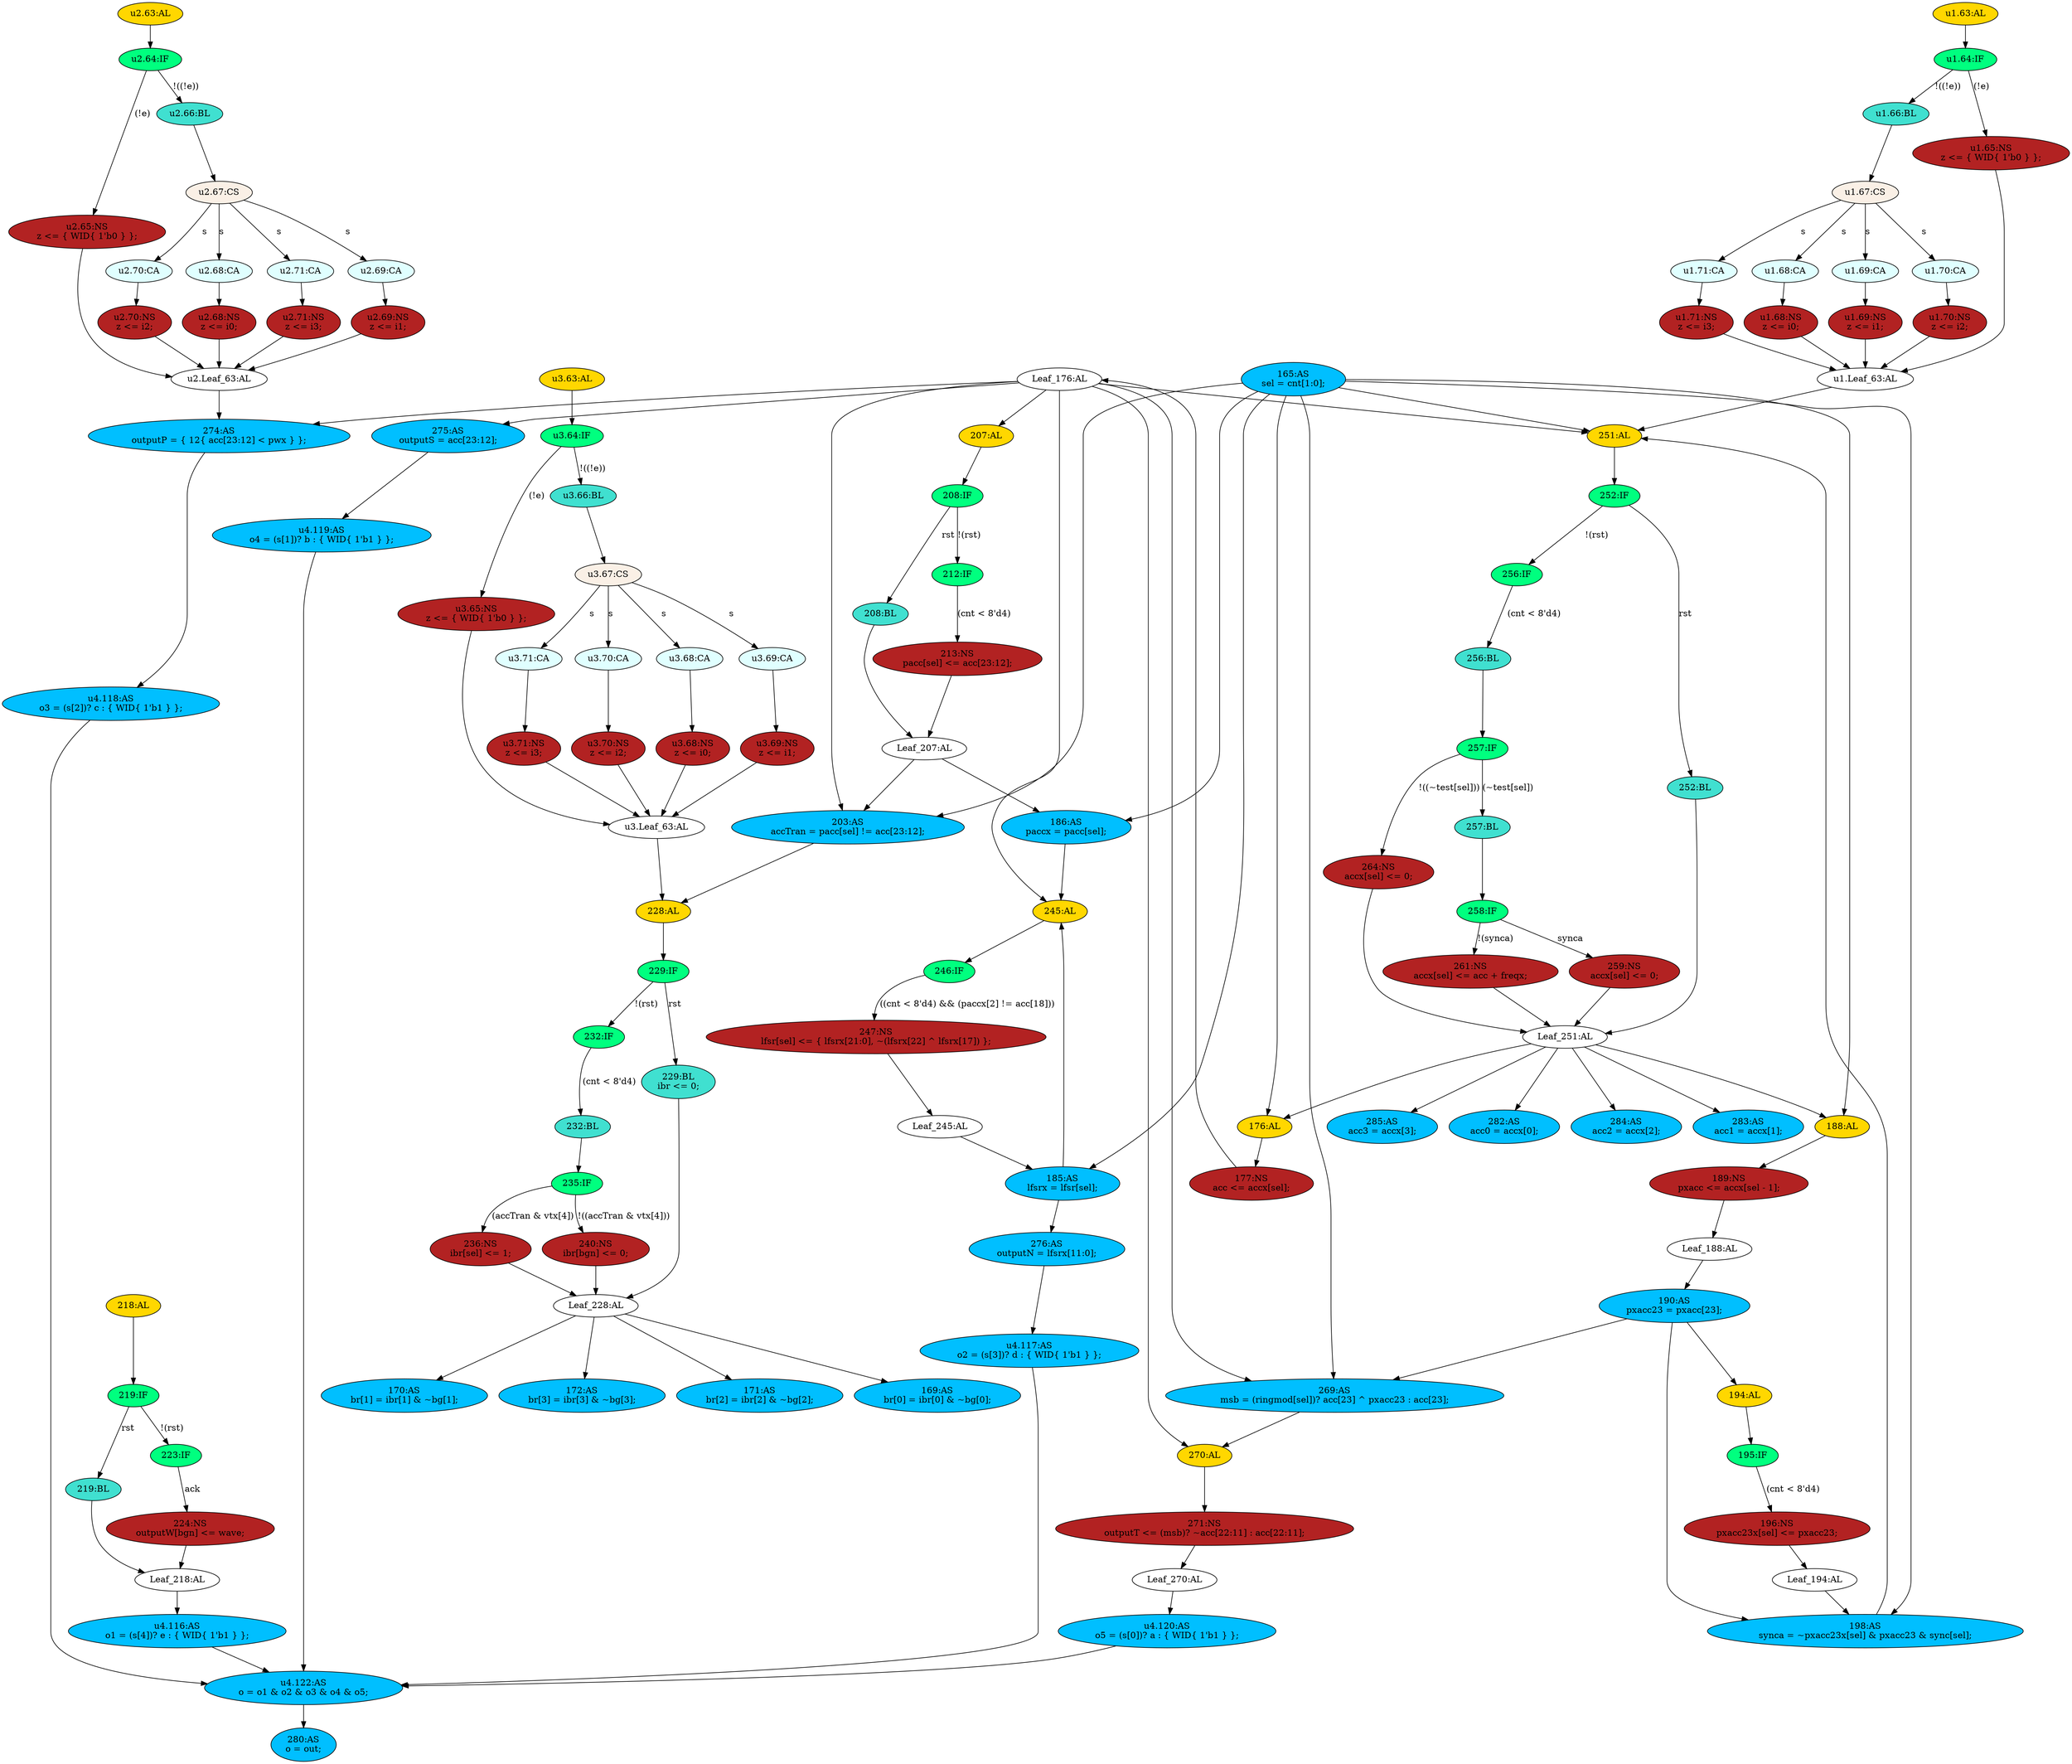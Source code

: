 strict digraph "compose( ,  )" {
	node [label="\N"];
	"208:BL"	 [ast="<pyverilog.vparser.ast.Block object at 0x7f5d273edc10>",
		fillcolor=turquoise,
		label="208:BL",
		statements="[]",
		style=filled,
		typ=Block];
	"Leaf_207:AL"	 [def_var="['pacc']",
		label="Leaf_207:AL"];
	"208:BL" -> "Leaf_207:AL"	 [cond="[]",
		lineno=None];
	"169:AS"	 [ast="<pyverilog.vparser.ast.Assign object at 0x7f5d273c4550>",
		def_var="['br']",
		fillcolor=deepskyblue,
		label="169:AS
br[0] = ibr[0] & ~bg[0];",
		statements="[]",
		style=filled,
		typ=Assign,
		use_var="['ibr', 'bg']"];
	"284:AS"	 [ast="<pyverilog.vparser.ast.Assign object at 0x7f5d276e0990>",
		def_var="['acc2']",
		fillcolor=deepskyblue,
		label="284:AS
acc2 = accx[2];",
		statements="[]",
		style=filled,
		typ=Assign,
		use_var="['accx']"];
	"186:AS"	 [ast="<pyverilog.vparser.ast.Assign object at 0x7f5d273e9910>",
		def_var="['paccx']",
		fillcolor=deepskyblue,
		label="186:AS
paccx = pacc[sel];",
		statements="[]",
		style=filled,
		typ=Assign,
		use_var="['pacc', 'sel']"];
	"Leaf_207:AL" -> "186:AS";
	"203:AS"	 [ast="<pyverilog.vparser.ast.Assign object at 0x7f5d273eda90>",
		def_var="['accTran']",
		fillcolor=deepskyblue,
		label="203:AS
accTran = pacc[sel] != acc[23:12];",
		statements="[]",
		style=filled,
		typ=Assign,
		use_var="['pacc', 'sel', 'acc']"];
	"Leaf_207:AL" -> "203:AS";
	"212:IF"	 [ast="<pyverilog.vparser.ast.IfStatement object at 0x7f5d273eb590>",
		fillcolor=springgreen,
		label="212:IF",
		statements="[]",
		style=filled,
		typ=IfStatement];
	"213:NS"	 [ast="<pyverilog.vparser.ast.NonblockingSubstitution object at 0x7f5d273eb750>",
		fillcolor=firebrick,
		label="213:NS
pacc[sel] <= acc[23:12];",
		statements="[<pyverilog.vparser.ast.NonblockingSubstitution object at 0x7f5d273eb750>]",
		style=filled,
		typ=NonblockingSubstitution];
	"212:IF" -> "213:NS"	 [cond="['cnt']",
		label="(cnt < 8'd4)",
		lineno=212];
	"u2.64:IF"	 [ast="<pyverilog.vparser.ast.IfStatement object at 0x7f5d27af6e10>",
		fillcolor=springgreen,
		label="u2.64:IF",
		statements="[]",
		style=filled,
		typ=IfStatement];
	"u2.66:BL"	 [ast="<pyverilog.vparser.ast.Block object at 0x7f5d27af6d90>",
		fillcolor=turquoise,
		label="u2.66:BL",
		statements="[]",
		style=filled,
		typ=Block];
	"u2.64:IF" -> "u2.66:BL"	 [cond="['e']",
		label="!((!e))",
		lineno=64];
	"u2.65:NS"	 [ast="<pyverilog.vparser.ast.NonblockingSubstitution object at 0x7f5d27af6dd0>",
		fillcolor=firebrick,
		label="u2.65:NS
z <= { WID{ 1'b0 } };",
		statements="[<pyverilog.vparser.ast.NonblockingSubstitution object at 0x7f5d27af6dd0>]",
		style=filled,
		typ=NonblockingSubstitution];
	"u2.64:IF" -> "u2.65:NS"	 [cond="['e']",
		label="(!e)",
		lineno=64];
	"Leaf_188:AL"	 [def_var="['pxacc']",
		label="Leaf_188:AL"];
	"190:AS"	 [ast="<pyverilog.vparser.ast.Assign object at 0x7f5d273e9ed0>",
		def_var="['pxacc23']",
		fillcolor=deepskyblue,
		label="190:AS
pxacc23 = pxacc[23];",
		statements="[]",
		style=filled,
		typ=Assign,
		use_var="['pxacc']"];
	"Leaf_188:AL" -> "190:AS";
	"u3.64:IF"	 [ast="<pyverilog.vparser.ast.IfStatement object at 0x7f5d27af6e10>",
		fillcolor=springgreen,
		label="u3.64:IF",
		statements="[]",
		style=filled,
		typ=IfStatement];
	"u3.65:NS"	 [ast="<pyverilog.vparser.ast.NonblockingSubstitution object at 0x7f5d27af6dd0>",
		fillcolor=firebrick,
		label="u3.65:NS
z <= { WID{ 1'b0 } };",
		statements="[<pyverilog.vparser.ast.NonblockingSubstitution object at 0x7f5d27af6dd0>]",
		style=filled,
		typ=NonblockingSubstitution];
	"u3.64:IF" -> "u3.65:NS"	 [cond="['e']",
		label="(!e)",
		lineno=64];
	"u3.66:BL"	 [ast="<pyverilog.vparser.ast.Block object at 0x7f5d27af6d90>",
		fillcolor=turquoise,
		label="u3.66:BL",
		statements="[]",
		style=filled,
		typ=Block];
	"u3.64:IF" -> "u3.66:BL"	 [cond="['e']",
		label="!((!e))",
		lineno=64];
	"u2.71:NS"	 [ast="<pyverilog.vparser.ast.NonblockingSubstitution object at 0x7f5d2742e6d0>",
		fillcolor=firebrick,
		label="u2.71:NS
z <= i3;",
		statements="[<pyverilog.vparser.ast.NonblockingSubstitution object at 0x7f5d2742e6d0>]",
		style=filled,
		typ=NonblockingSubstitution];
	"u2.Leaf_63:AL"	 [def_var="['z']",
		label="u2.Leaf_63:AL"];
	"u2.71:NS" -> "u2.Leaf_63:AL"	 [cond="[]",
		lineno=None];
	"188:AL"	 [ast="<pyverilog.vparser.ast.Always object at 0x7f5d273e9990>",
		clk_sens=False,
		fillcolor=gold,
		label="188:AL",
		sens="['sel']",
		statements="[]",
		style=filled,
		typ=Always,
		use_var="['sel', 'accx']"];
	"189:NS"	 [ast="<pyverilog.vparser.ast.NonblockingSubstitution object at 0x7f5d273e9c50>",
		fillcolor=firebrick,
		label="189:NS
pxacc <= accx[sel - 1];",
		statements="[<pyverilog.vparser.ast.NonblockingSubstitution object at 0x7f5d273e9c50>]",
		style=filled,
		typ=NonblockingSubstitution];
	"188:AL" -> "189:NS"	 [cond="[]",
		lineno=None];
	"u3.67:CS"	 [ast="<pyverilog.vparser.ast.CaseStatement object at 0x7f5d2742e490>",
		fillcolor=linen,
		label="u3.67:CS",
		statements="[]",
		style=filled,
		typ=CaseStatement];
	"u3.68:CA"	 [ast="<pyverilog.vparser.ast.Case object at 0x7f5d276c3fd0>",
		fillcolor=lightcyan,
		label="u3.68:CA",
		statements="[]",
		style=filled,
		typ=Case];
	"u3.67:CS" -> "u3.68:CA"	 [cond="['s']",
		label=s,
		lineno=67];
	"u3.70:CA"	 [ast="<pyverilog.vparser.ast.Case object at 0x7f5d2742e3d0>",
		fillcolor=lightcyan,
		label="u3.70:CA",
		statements="[]",
		style=filled,
		typ=Case];
	"u3.67:CS" -> "u3.70:CA"	 [cond="['s']",
		label=s,
		lineno=67];
	"u3.71:CA"	 [ast="<pyverilog.vparser.ast.Case object at 0x7f5d2742e5d0>",
		fillcolor=lightcyan,
		label="u3.71:CA",
		statements="[]",
		style=filled,
		typ=Case];
	"u3.67:CS" -> "u3.71:CA"	 [cond="['s']",
		label=s,
		lineno=67];
	"u3.69:CA"	 [ast="<pyverilog.vparser.ast.Case object at 0x7f5d2742e210>",
		fillcolor=lightcyan,
		label="u3.69:CA",
		statements="[]",
		style=filled,
		typ=Case];
	"u3.67:CS" -> "u3.69:CA"	 [cond="['s']",
		label=s,
		lineno=67];
	"261:NS"	 [ast="<pyverilog.vparser.ast.NonblockingSubstitution object at 0x7f5d276de610>",
		fillcolor=firebrick,
		label="261:NS
accx[sel] <= acc + freqx;",
		statements="[<pyverilog.vparser.ast.NonblockingSubstitution object at 0x7f5d276de610>]",
		style=filled,
		typ=NonblockingSubstitution];
	"Leaf_251:AL"	 [def_var="['accx']",
		label="Leaf_251:AL"];
	"261:NS" -> "Leaf_251:AL"	 [cond="[]",
		lineno=None];
	"170:AS"	 [ast="<pyverilog.vparser.ast.Assign object at 0x7f5d273c48d0>",
		def_var="['br']",
		fillcolor=deepskyblue,
		label="170:AS
br[1] = ibr[1] & ~bg[1];",
		statements="[]",
		style=filled,
		typ=Assign,
		use_var="['ibr', 'bg']"];
	"219:IF"	 [ast="<pyverilog.vparser.ast.IfStatement object at 0x7f5d273ebf90>",
		fillcolor=springgreen,
		label="219:IF",
		statements="[]",
		style=filled,
		typ=IfStatement];
	"223:IF"	 [ast="<pyverilog.vparser.ast.IfStatement object at 0x7f5d273e70d0>",
		fillcolor=springgreen,
		label="223:IF",
		statements="[]",
		style=filled,
		typ=IfStatement];
	"219:IF" -> "223:IF"	 [cond="['rst']",
		label="!(rst)",
		lineno=219];
	"219:BL"	 [ast="<pyverilog.vparser.ast.Block object at 0x7f5d273eb4d0>",
		fillcolor=turquoise,
		label="219:BL",
		statements="[]",
		style=filled,
		typ=Block];
	"219:IF" -> "219:BL"	 [cond="['rst']",
		label=rst,
		lineno=219];
	"189:NS" -> "Leaf_188:AL"	 [cond="[]",
		lineno=None];
	"235:IF"	 [ast="<pyverilog.vparser.ast.IfStatement object at 0x7f5d273e7ad0>",
		fillcolor=springgreen,
		label="235:IF",
		statements="[]",
		style=filled,
		typ=IfStatement];
	"236:NS"	 [ast="<pyverilog.vparser.ast.NonblockingSubstitution object at 0x7f5d273e7a90>",
		fillcolor=firebrick,
		label="236:NS
ibr[sel] <= 1;",
		statements="[<pyverilog.vparser.ast.NonblockingSubstitution object at 0x7f5d273e7a90>]",
		style=filled,
		typ=NonblockingSubstitution];
	"235:IF" -> "236:NS"	 [cond="['accTran', 'vtx']",
		label="(accTran & vtx[4])",
		lineno=235];
	"240:NS"	 [ast="<pyverilog.vparser.ast.NonblockingSubstitution object at 0x7f5d273e7c90>",
		fillcolor=firebrick,
		label="240:NS
ibr[bgn] <= 0;",
		statements="[<pyverilog.vparser.ast.NonblockingSubstitution object at 0x7f5d273e7c90>]",
		style=filled,
		typ=NonblockingSubstitution];
	"235:IF" -> "240:NS"	 [cond="['accTran', 'vtx']",
		label="!((accTran & vtx[4]))",
		lineno=235];
	"u4.119:AS"	 [ast="<pyverilog.vparser.ast.Assign object at 0x7f5d277fa090>",
		def_var="['o4']",
		fillcolor=deepskyblue,
		label="u4.119:AS
o4 = (s[1])? b : { WID{ 1'b1 } };",
		statements="[]",
		style=filled,
		typ=Assign,
		use_var="['s', 'b']"];
	"u4.122:AS"	 [ast="<pyverilog.vparser.ast.Assign object at 0x7f5d277fa750>",
		def_var="['o']",
		fillcolor=deepskyblue,
		label="u4.122:AS
o = o1 & o2 & o3 & o4 & o5;",
		statements="[]",
		style=filled,
		typ=Assign,
		use_var="['o1', 'o2', 'o3', 'o4', 'o5']"];
	"u4.119:AS" -> "u4.122:AS";
	"Leaf_228:AL"	 [def_var="['ibr']",
		label="Leaf_228:AL"];
	"236:NS" -> "Leaf_228:AL"	 [cond="[]",
		lineno=None];
	"185:AS"	 [ast="<pyverilog.vparser.ast.Assign object at 0x7f5d273e9610>",
		def_var="['lfsrx']",
		fillcolor=deepskyblue,
		label="185:AS
lfsrx = lfsr[sel];",
		statements="[]",
		style=filled,
		typ=Assign,
		use_var="['lfsr', 'sel']"];
	"276:AS"	 [ast="<pyverilog.vparser.ast.Assign object at 0x7f5d276dab10>",
		def_var="['outputN']",
		fillcolor=deepskyblue,
		label="276:AS
outputN = lfsrx[11:0];",
		statements="[]",
		style=filled,
		typ=Assign,
		use_var="['lfsrx']"];
	"185:AS" -> "276:AS";
	"245:AL"	 [ast="<pyverilog.vparser.ast.Always object at 0x7f5d273e7850>",
		clk_sens=True,
		fillcolor=gold,
		label="245:AL",
		sens="['clk']",
		statements="[]",
		style=filled,
		typ=Always,
		use_var="['acc', 'cnt', 'paccx', 'lfsrx']"];
	"185:AS" -> "245:AL";
	"u4.116:AS"	 [ast="<pyverilog.vparser.ast.Assign object at 0x7f5d27806650>",
		def_var="['o1']",
		fillcolor=deepskyblue,
		label="u4.116:AS
o1 = (s[4])? e : { WID{ 1'b1 } };",
		statements="[]",
		style=filled,
		typ=Assign,
		use_var="['s', 'e']"];
	"u4.116:AS" -> "u4.122:AS";
	"u3.68:NS"	 [ast="<pyverilog.vparser.ast.NonblockingSubstitution object at 0x7f5d2742e0d0>",
		fillcolor=firebrick,
		label="u3.68:NS
z <= i0;",
		statements="[<pyverilog.vparser.ast.NonblockingSubstitution object at 0x7f5d2742e0d0>]",
		style=filled,
		typ=NonblockingSubstitution];
	"u3.Leaf_63:AL"	 [def_var="['z']",
		label="u3.Leaf_63:AL"];
	"u3.68:NS" -> "u3.Leaf_63:AL"	 [cond="[]",
		lineno=None];
	"224:NS"	 [ast="<pyverilog.vparser.ast.NonblockingSubstitution object at 0x7f5d273e7210>",
		fillcolor=firebrick,
		label="224:NS
outputW[bgn] <= wave;",
		statements="[<pyverilog.vparser.ast.NonblockingSubstitution object at 0x7f5d273e7210>]",
		style=filled,
		typ=NonblockingSubstitution];
	"Leaf_218:AL"	 [def_var="['outputW']",
		label="Leaf_218:AL"];
	"224:NS" -> "Leaf_218:AL"	 [cond="[]",
		lineno=None];
	"240:NS" -> "Leaf_228:AL"	 [cond="[]",
		lineno=None];
	"232:IF"	 [ast="<pyverilog.vparser.ast.IfStatement object at 0x7f5d273e7690>",
		fillcolor=springgreen,
		label="232:IF",
		statements="[]",
		style=filled,
		typ=IfStatement];
	"232:BL"	 [ast="<pyverilog.vparser.ast.Block object at 0x7f5d273e76d0>",
		fillcolor=turquoise,
		label="232:BL",
		statements="[]",
		style=filled,
		typ=Block];
	"232:IF" -> "232:BL"	 [cond="['cnt']",
		label="(cnt < 8'd4)",
		lineno=232];
	"256:BL"	 [ast="<pyverilog.vparser.ast.Block object at 0x7f5d276d1e90>",
		fillcolor=turquoise,
		label="256:BL",
		statements="[]",
		style=filled,
		typ=Block];
	"257:IF"	 [ast="<pyverilog.vparser.ast.IfStatement object at 0x7f5d276de5d0>",
		fillcolor=springgreen,
		label="257:IF",
		statements="[]",
		style=filled,
		typ=IfStatement];
	"256:BL" -> "257:IF"	 [cond="[]",
		lineno=None];
	"228:AL"	 [ast="<pyverilog.vparser.ast.Always object at 0x7f5d273e7250>",
		clk_sens=True,
		fillcolor=gold,
		label="228:AL",
		sens="['clk']",
		statements="[]",
		style=filled,
		typ=Always,
		use_var="['rst', 'vtx', 'cnt', 'accTran']"];
	"u3.Leaf_63:AL" -> "228:AL";
	"280:AS"	 [ast="<pyverilog.vparser.ast.Assign object at 0x7f5d276e0450>",
		def_var="['o']",
		fillcolor=deepskyblue,
		label="280:AS
o = out;",
		statements="[]",
		style=filled,
		typ=Assign,
		use_var="['out']"];
	"u4.122:AS" -> "280:AS";
	"264:NS"	 [ast="<pyverilog.vparser.ast.NonblockingSubstitution object at 0x7f5d276de790>",
		fillcolor=firebrick,
		label="264:NS
accx[sel] <= 0;",
		statements="[<pyverilog.vparser.ast.NonblockingSubstitution object at 0x7f5d276de790>]",
		style=filled,
		typ=NonblockingSubstitution];
	"264:NS" -> "Leaf_251:AL"	 [cond="[]",
		lineno=None];
	"195:IF"	 [ast="<pyverilog.vparser.ast.IfStatement object at 0x7f5d273ed250>",
		fillcolor=springgreen,
		label="195:IF",
		statements="[]",
		style=filled,
		typ=IfStatement];
	"196:NS"	 [ast="<pyverilog.vparser.ast.NonblockingSubstitution object at 0x7f5d273ed390>",
		fillcolor=firebrick,
		label="196:NS
pxacc23x[sel] <= pxacc23;",
		statements="[<pyverilog.vparser.ast.NonblockingSubstitution object at 0x7f5d273ed390>]",
		style=filled,
		typ=NonblockingSubstitution];
	"195:IF" -> "196:NS"	 [cond="['cnt']",
		label="(cnt < 8'd4)",
		lineno=195];
	"194:AL"	 [ast="<pyverilog.vparser.ast.Always object at 0x7f5d273ed110>",
		clk_sens=True,
		fillcolor=gold,
		label="194:AL",
		sens="['clk']",
		statements="[]",
		style=filled,
		typ=Always,
		use_var="['cnt', 'pxacc23']"];
	"194:AL" -> "195:IF"	 [cond="[]",
		lineno=None];
	"u2.67:CS"	 [ast="<pyverilog.vparser.ast.CaseStatement object at 0x7f5d2742e490>",
		fillcolor=linen,
		label="u2.67:CS",
		statements="[]",
		style=filled,
		typ=CaseStatement];
	"u2.66:BL" -> "u2.67:CS"	 [cond="[]",
		lineno=None];
	"207:AL"	 [ast="<pyverilog.vparser.ast.Always object at 0x7f5d273edc90>",
		clk_sens=True,
		fillcolor=gold,
		label="207:AL",
		sens="['clk']",
		statements="[]",
		style=filled,
		typ=Always,
		use_var="['rst', 'acc', 'cnt']"];
	"208:IF"	 [ast="<pyverilog.vparser.ast.IfStatement object at 0x7f5d273eb410>",
		fillcolor=springgreen,
		label="208:IF",
		statements="[]",
		style=filled,
		typ=IfStatement];
	"207:AL" -> "208:IF"	 [cond="[]",
		lineno=None];
	"u3.69:NS"	 [ast="<pyverilog.vparser.ast.NonblockingSubstitution object at 0x7f5d2742e310>",
		fillcolor=firebrick,
		label="u3.69:NS
z <= i1;",
		statements="[<pyverilog.vparser.ast.NonblockingSubstitution object at 0x7f5d2742e310>]",
		style=filled,
		typ=NonblockingSubstitution];
	"u3.69:NS" -> "u3.Leaf_63:AL"	 [cond="[]",
		lineno=None];
	"u1.66:BL"	 [ast="<pyverilog.vparser.ast.Block object at 0x7f5d27af6d90>",
		fillcolor=turquoise,
		label="u1.66:BL",
		statements="[]",
		style=filled,
		typ=Block];
	"u1.67:CS"	 [ast="<pyverilog.vparser.ast.CaseStatement object at 0x7f5d2742e490>",
		fillcolor=linen,
		label="u1.67:CS",
		statements="[]",
		style=filled,
		typ=CaseStatement];
	"u1.66:BL" -> "u1.67:CS"	 [cond="[]",
		lineno=None];
	"Leaf_228:AL" -> "169:AS";
	"Leaf_228:AL" -> "170:AS";
	"172:AS"	 [ast="<pyverilog.vparser.ast.Assign object at 0x7f5d273c4fd0>",
		def_var="['br']",
		fillcolor=deepskyblue,
		label="172:AS
br[3] = ibr[3] & ~bg[3];",
		statements="[]",
		style=filled,
		typ=Assign,
		use_var="['ibr', 'bg']"];
	"Leaf_228:AL" -> "172:AS";
	"171:AS"	 [ast="<pyverilog.vparser.ast.Assign object at 0x7f5d273c4c50>",
		def_var="['br']",
		fillcolor=deepskyblue,
		label="171:AS
br[2] = ibr[2] & ~bg[2];",
		statements="[]",
		style=filled,
		typ=Assign,
		use_var="['ibr', 'bg']"];
	"Leaf_228:AL" -> "171:AS";
	"u2.69:CA"	 [ast="<pyverilog.vparser.ast.Case object at 0x7f5d2742e210>",
		fillcolor=lightcyan,
		label="u2.69:CA",
		statements="[]",
		style=filled,
		typ=Case];
	"u2.69:NS"	 [ast="<pyverilog.vparser.ast.NonblockingSubstitution object at 0x7f5d2742e310>",
		fillcolor=firebrick,
		label="u2.69:NS
z <= i1;",
		statements="[<pyverilog.vparser.ast.NonblockingSubstitution object at 0x7f5d2742e310>]",
		style=filled,
		typ=NonblockingSubstitution];
	"u2.69:CA" -> "u2.69:NS"	 [cond="[]",
		lineno=None];
	"u1.69:NS"	 [ast="<pyverilog.vparser.ast.NonblockingSubstitution object at 0x7f5d2742e310>",
		fillcolor=firebrick,
		label="u1.69:NS
z <= i1;",
		statements="[<pyverilog.vparser.ast.NonblockingSubstitution object at 0x7f5d2742e310>]",
		style=filled,
		typ=NonblockingSubstitution];
	"u1.Leaf_63:AL"	 [def_var="['z']",
		label="u1.Leaf_63:AL"];
	"u1.69:NS" -> "u1.Leaf_63:AL"	 [cond="[]",
		lineno=None];
	"269:AS"	 [ast="<pyverilog.vparser.ast.Assign object at 0x7f5d276dea50>",
		def_var="['msb']",
		fillcolor=deepskyblue,
		label="269:AS
msb = (ringmod[sel])? acc[23] ^ pxacc23 : acc[23];",
		statements="[]",
		style=filled,
		typ=Assign,
		use_var="['ringmod', 'sel', 'acc', 'pxacc23', 'acc']"];
	"270:AL"	 [ast="<pyverilog.vparser.ast.Always object at 0x7f5d276dead0>",
		clk_sens=False,
		fillcolor=gold,
		label="270:AL",
		sens="['acc', 'msb']",
		statements="[]",
		style=filled,
		typ=Always,
		use_var="['acc', 'msb']"];
	"269:AS" -> "270:AL";
	"177:NS"	 [ast="<pyverilog.vparser.ast.NonblockingSubstitution object at 0x7f5d273c1410>",
		fillcolor=firebrick,
		label="177:NS
acc <= accx[sel];",
		statements="[<pyverilog.vparser.ast.NonblockingSubstitution object at 0x7f5d273c1410>]",
		style=filled,
		typ=NonblockingSubstitution];
	"Leaf_176:AL"	 [def_var="['acc']",
		label="Leaf_176:AL"];
	"177:NS" -> "Leaf_176:AL"	 [cond="[]",
		lineno=None];
	"u2.70:CA"	 [ast="<pyverilog.vparser.ast.Case object at 0x7f5d2742e3d0>",
		fillcolor=lightcyan,
		label="u2.70:CA",
		statements="[]",
		style=filled,
		typ=Case];
	"u2.70:NS"	 [ast="<pyverilog.vparser.ast.NonblockingSubstitution object at 0x7f5d2742e4d0>",
		fillcolor=firebrick,
		label="u2.70:NS
z <= i2;",
		statements="[<pyverilog.vparser.ast.NonblockingSubstitution object at 0x7f5d2742e4d0>]",
		style=filled,
		typ=NonblockingSubstitution];
	"u2.70:CA" -> "u2.70:NS"	 [cond="[]",
		lineno=None];
	"257:IF" -> "264:NS"	 [cond="['test', 'sel']",
		label="!((~test[sel]))",
		lineno=257];
	"257:BL"	 [ast="<pyverilog.vparser.ast.Block object at 0x7f5d276de0d0>",
		fillcolor=turquoise,
		label="257:BL",
		statements="[]",
		style=filled,
		typ=Block];
	"257:IF" -> "257:BL"	 [cond="['test', 'sel']",
		label="(~test[sel])",
		lineno=257];
	"u4.117:AS"	 [ast="<pyverilog.vparser.ast.Assign object at 0x7f5d27806990>",
		def_var="['o2']",
		fillcolor=deepskyblue,
		label="u4.117:AS
o2 = (s[3])? d : { WID{ 1'b1 } };",
		statements="[]",
		style=filled,
		typ=Assign,
		use_var="['s', 'd']"];
	"276:AS" -> "u4.117:AS";
	"190:AS" -> "194:AL";
	"190:AS" -> "269:AS";
	"198:AS"	 [ast="<pyverilog.vparser.ast.Assign object at 0x7f5d273ed710>",
		def_var="['synca']",
		fillcolor=deepskyblue,
		label="198:AS
synca = ~pxacc23x[sel] & pxacc23 & sync[sel];",
		statements="[]",
		style=filled,
		typ=Assign,
		use_var="['pxacc23x', 'sel', 'pxacc23', 'sync', 'sel']"];
	"190:AS" -> "198:AS";
	"u4.118:AS"	 [ast="<pyverilog.vparser.ast.Assign object at 0x7f5d27806cd0>",
		def_var="['o3']",
		fillcolor=deepskyblue,
		label="u4.118:AS
o3 = (s[2])? c : { WID{ 1'b1 } };",
		statements="[]",
		style=filled,
		typ=Assign,
		use_var="['s', 'c']"];
	"u4.118:AS" -> "u4.122:AS";
	"Leaf_194:AL"	 [def_var="['pxacc23x']",
		label="Leaf_194:AL"];
	"Leaf_194:AL" -> "198:AS";
	"u1.70:CA"	 [ast="<pyverilog.vparser.ast.Case object at 0x7f5d2742e3d0>",
		fillcolor=lightcyan,
		label="u1.70:CA",
		statements="[]",
		style=filled,
		typ=Case];
	"u1.70:NS"	 [ast="<pyverilog.vparser.ast.NonblockingSubstitution object at 0x7f5d2742e4d0>",
		fillcolor=firebrick,
		label="u1.70:NS
z <= i2;",
		statements="[<pyverilog.vparser.ast.NonblockingSubstitution object at 0x7f5d2742e4d0>]",
		style=filled,
		typ=NonblockingSubstitution];
	"u1.70:CA" -> "u1.70:NS"	 [cond="[]",
		lineno=None];
	"246:IF"	 [ast="<pyverilog.vparser.ast.IfStatement object at 0x7f5d276d1050>",
		fillcolor=springgreen,
		label="246:IF",
		statements="[]",
		style=filled,
		typ=IfStatement];
	"245:AL" -> "246:IF"	 [cond="[]",
		lineno=None];
	"u3.71:NS"	 [ast="<pyverilog.vparser.ast.NonblockingSubstitution object at 0x7f5d2742e6d0>",
		fillcolor=firebrick,
		label="u3.71:NS
z <= i3;",
		statements="[<pyverilog.vparser.ast.NonblockingSubstitution object at 0x7f5d2742e6d0>]",
		style=filled,
		typ=NonblockingSubstitution];
	"u3.71:NS" -> "u3.Leaf_63:AL"	 [cond="[]",
		lineno=None];
	"u2.68:NS"	 [ast="<pyverilog.vparser.ast.NonblockingSubstitution object at 0x7f5d2742e0d0>",
		fillcolor=firebrick,
		label="u2.68:NS
z <= i0;",
		statements="[<pyverilog.vparser.ast.NonblockingSubstitution object at 0x7f5d2742e0d0>]",
		style=filled,
		typ=NonblockingSubstitution];
	"u2.68:NS" -> "u2.Leaf_63:AL"	 [cond="[]",
		lineno=None];
	"271:NS"	 [ast="<pyverilog.vparser.ast.NonblockingSubstitution object at 0x7f5d276def10>",
		fillcolor=firebrick,
		label="271:NS
outputT <= (msb)? ~acc[22:11] : acc[22:11];",
		statements="[<pyverilog.vparser.ast.NonblockingSubstitution object at 0x7f5d276def10>]",
		style=filled,
		typ=NonblockingSubstitution];
	"Leaf_270:AL"	 [def_var="['outputT']",
		label="Leaf_270:AL"];
	"271:NS" -> "Leaf_270:AL"	 [cond="[]",
		lineno=None];
	"275:AS"	 [ast="<pyverilog.vparser.ast.Assign object at 0x7f5d276da7d0>",
		def_var="['outputS']",
		fillcolor=deepskyblue,
		label="275:AS
outputS = acc[23:12];",
		statements="[]",
		style=filled,
		typ=Assign,
		use_var="['acc']"];
	"275:AS" -> "u4.119:AS";
	"Leaf_251:AL" -> "284:AS";
	"Leaf_251:AL" -> "188:AL";
	"283:AS"	 [ast="<pyverilog.vparser.ast.Assign object at 0x7f5d276e07d0>",
		def_var="['acc1']",
		fillcolor=deepskyblue,
		label="283:AS
acc1 = accx[1];",
		statements="[]",
		style=filled,
		typ=Assign,
		use_var="['accx']"];
	"Leaf_251:AL" -> "283:AS";
	"285:AS"	 [ast="<pyverilog.vparser.ast.Assign object at 0x7f5d276e0b50>",
		def_var="['acc3']",
		fillcolor=deepskyblue,
		label="285:AS
acc3 = accx[3];",
		statements="[]",
		style=filled,
		typ=Assign,
		use_var="['accx']"];
	"Leaf_251:AL" -> "285:AS";
	"176:AL"	 [ast="<pyverilog.vparser.ast.Always object at 0x7f5d273c11d0>",
		clk_sens=False,
		fillcolor=gold,
		label="176:AL",
		sens="['sel']",
		statements="[]",
		style=filled,
		typ=Always,
		use_var="['sel', 'accx']"];
	"Leaf_251:AL" -> "176:AL";
	"282:AS"	 [ast="<pyverilog.vparser.ast.Assign object at 0x7f5d276e0610>",
		def_var="['acc0']",
		fillcolor=deepskyblue,
		label="282:AS
acc0 = accx[0];",
		statements="[]",
		style=filled,
		typ=Assign,
		use_var="['accx']"];
	"Leaf_251:AL" -> "282:AS";
	"223:IF" -> "224:NS"	 [cond="['ack']",
		label=ack,
		lineno=223];
	"u1.63:AL"	 [ast="<pyverilog.vparser.ast.Always object at 0x7f5d27bb7810>",
		clk_sens=False,
		fillcolor=gold,
		label="u1.63:AL",
		sens="['e', 's', 'i0', 'i1', 'i2', 'i3']",
		statements="[]",
		style=filled,
		typ=Always,
		use_var="['e', 'i1', 'i0', 'i3', 'i2', 's']"];
	"u1.64:IF"	 [ast="<pyverilog.vparser.ast.IfStatement object at 0x7f5d27af6e10>",
		fillcolor=springgreen,
		label="u1.64:IF",
		statements="[]",
		style=filled,
		typ=IfStatement];
	"u1.63:AL" -> "u1.64:IF"	 [cond="[]",
		lineno=None];
	"251:AL"	 [ast="<pyverilog.vparser.ast.Always object at 0x7f5d276d1610>",
		clk_sens=True,
		fillcolor=gold,
		label="251:AL",
		sens="['clk']",
		statements="[]",
		style=filled,
		typ=Always,
		use_var="['acc', 'cnt', 'freqx', 'test', 'rst', 'sel', 'synca']"];
	"u1.Leaf_63:AL" -> "251:AL";
	"165:AS"	 [ast="<pyverilog.vparser.ast.Assign object at 0x7f5d27803c90>",
		def_var="['sel']",
		fillcolor=deepskyblue,
		label="165:AS
sel = cnt[1:0];",
		statements="[]",
		style=filled,
		typ=Assign,
		use_var="['cnt']"];
	"165:AS" -> "188:AL";
	"165:AS" -> "185:AS";
	"165:AS" -> "269:AS";
	"165:AS" -> "176:AL";
	"165:AS" -> "186:AS";
	"165:AS" -> "203:AS";
	"165:AS" -> "198:AS";
	"165:AS" -> "251:AL";
	"u1.67:CS" -> "u1.70:CA"	 [cond="['s']",
		label=s,
		lineno=67];
	"u1.71:CA"	 [ast="<pyverilog.vparser.ast.Case object at 0x7f5d2742e5d0>",
		fillcolor=lightcyan,
		label="u1.71:CA",
		statements="[]",
		style=filled,
		typ=Case];
	"u1.67:CS" -> "u1.71:CA"	 [cond="['s']",
		label=s,
		lineno=67];
	"u1.68:CA"	 [ast="<pyverilog.vparser.ast.Case object at 0x7f5d276c3fd0>",
		fillcolor=lightcyan,
		label="u1.68:CA",
		statements="[]",
		style=filled,
		typ=Case];
	"u1.67:CS" -> "u1.68:CA"	 [cond="['s']",
		label=s,
		lineno=67];
	"u1.69:CA"	 [ast="<pyverilog.vparser.ast.Case object at 0x7f5d2742e210>",
		fillcolor=lightcyan,
		label="u1.69:CA",
		statements="[]",
		style=filled,
		typ=Case];
	"u1.67:CS" -> "u1.69:CA"	 [cond="['s']",
		label=s,
		lineno=67];
	"196:NS" -> "Leaf_194:AL"	 [cond="[]",
		lineno=None];
	"270:AL" -> "271:NS"	 [cond="[]",
		lineno=None];
	"u1.71:NS"	 [ast="<pyverilog.vparser.ast.NonblockingSubstitution object at 0x7f5d2742e6d0>",
		fillcolor=firebrick,
		label="u1.71:NS
z <= i3;",
		statements="[<pyverilog.vparser.ast.NonblockingSubstitution object at 0x7f5d2742e6d0>]",
		style=filled,
		typ=NonblockingSubstitution];
	"u1.71:CA" -> "u1.71:NS"	 [cond="[]",
		lineno=None];
	"274:AS"	 [ast="<pyverilog.vparser.ast.Assign object at 0x7f5d276da450>",
		def_var="['outputP']",
		fillcolor=deepskyblue,
		label="274:AS
outputP = { 12{ acc[23:12] < pwx } };",
		statements="[]",
		style=filled,
		typ=Assign,
		use_var="['acc', 'pwx']"];
	"u2.Leaf_63:AL" -> "274:AS";
	"u4.120:AS"	 [ast="<pyverilog.vparser.ast.Assign object at 0x7f5d277fa410>",
		def_var="['o5']",
		fillcolor=deepskyblue,
		label="u4.120:AS
o5 = (s[0])? a : { WID{ 1'b1 } };",
		statements="[]",
		style=filled,
		typ=Assign,
		use_var="['s', 'a']"];
	"Leaf_270:AL" -> "u4.120:AS";
	"259:NS"	 [ast="<pyverilog.vparser.ast.NonblockingSubstitution object at 0x7f5d276de390>",
		fillcolor=firebrick,
		label="259:NS
accx[sel] <= 0;",
		statements="[<pyverilog.vparser.ast.NonblockingSubstitution object at 0x7f5d276de390>]",
		style=filled,
		typ=NonblockingSubstitution];
	"259:NS" -> "Leaf_251:AL"	 [cond="[]",
		lineno=None];
	"u1.68:NS"	 [ast="<pyverilog.vparser.ast.NonblockingSubstitution object at 0x7f5d2742e0d0>",
		fillcolor=firebrick,
		label="u1.68:NS
z <= i0;",
		statements="[<pyverilog.vparser.ast.NonblockingSubstitution object at 0x7f5d2742e0d0>]",
		style=filled,
		typ=NonblockingSubstitution];
	"u1.68:CA" -> "u1.68:NS"	 [cond="[]",
		lineno=None];
	"u2.68:CA"	 [ast="<pyverilog.vparser.ast.Case object at 0x7f5d276c3fd0>",
		fillcolor=lightcyan,
		label="u2.68:CA",
		statements="[]",
		style=filled,
		typ=Case];
	"u2.68:CA" -> "u2.68:NS"	 [cond="[]",
		lineno=None];
	"229:BL"	 [ast="<pyverilog.vparser.ast.Block object at 0x7f5d273e7450>",
		fillcolor=turquoise,
		label="229:BL
ibr <= 0;",
		statements="[<pyverilog.vparser.ast.NonblockingSubstitution object at 0x7f5d273e7490>]",
		style=filled,
		typ=Block];
	"229:BL" -> "Leaf_228:AL"	 [cond="[]",
		lineno=None];
	"u3.68:CA" -> "u3.68:NS"	 [cond="[]",
		lineno=None];
	"u3.65:NS" -> "u3.Leaf_63:AL"	 [cond="[]",
		lineno=None];
	"218:AL"	 [ast="<pyverilog.vparser.ast.Always object at 0x7f5d273eb790>",
		clk_sens=True,
		fillcolor=gold,
		label="218:AL",
		sens="['clk']",
		statements="[]",
		style=filled,
		typ=Always,
		use_var="['ack', 'rst', 'wave']"];
	"218:AL" -> "219:IF"	 [cond="[]",
		lineno=None];
	"229:IF"	 [ast="<pyverilog.vparser.ast.IfStatement object at 0x7f5d273e7510>",
		fillcolor=springgreen,
		label="229:IF",
		statements="[]",
		style=filled,
		typ=IfStatement];
	"228:AL" -> "229:IF"	 [cond="[]",
		lineno=None];
	"256:IF"	 [ast="<pyverilog.vparser.ast.IfStatement object at 0x7f5d276d1e50>",
		fillcolor=springgreen,
		label="256:IF",
		statements="[]",
		style=filled,
		typ=IfStatement];
	"256:IF" -> "256:BL"	 [cond="['cnt']",
		label="(cnt < 8'd4)",
		lineno=256];
	"258:IF"	 [ast="<pyverilog.vparser.ast.IfStatement object at 0x7f5d276de450>",
		fillcolor=springgreen,
		label="258:IF",
		statements="[]",
		style=filled,
		typ=IfStatement];
	"258:IF" -> "261:NS"	 [cond="['synca']",
		label="!(synca)",
		lineno=258];
	"258:IF" -> "259:NS"	 [cond="['synca']",
		label=synca,
		lineno=258];
	"247:NS"	 [ast="<pyverilog.vparser.ast.NonblockingSubstitution object at 0x7f5d276d1590>",
		fillcolor=firebrick,
		label="247:NS
lfsr[sel] <= { lfsrx[21:0], ~(lfsrx[22] ^ lfsrx[17]) };",
		statements="[<pyverilog.vparser.ast.NonblockingSubstitution object at 0x7f5d276d1590>]",
		style=filled,
		typ=NonblockingSubstitution];
	"246:IF" -> "247:NS"	 [cond="['cnt', 'paccx', 'acc']",
		label="((cnt < 8'd4) && (paccx[2] != acc[18]))",
		lineno=246];
	"u1.64:IF" -> "u1.66:BL"	 [cond="['e']",
		label="!((!e))",
		lineno=64];
	"u1.65:NS"	 [ast="<pyverilog.vparser.ast.NonblockingSubstitution object at 0x7f5d27af6dd0>",
		fillcolor=firebrick,
		label="u1.65:NS
z <= { WID{ 1'b0 } };",
		statements="[<pyverilog.vparser.ast.NonblockingSubstitution object at 0x7f5d27af6dd0>]",
		style=filled,
		typ=NonblockingSubstitution];
	"u1.64:IF" -> "u1.65:NS"	 [cond="['e']",
		label="(!e)",
		lineno=64];
	"u3.63:AL"	 [ast="<pyverilog.vparser.ast.Always object at 0x7f5d27bb7810>",
		clk_sens=False,
		fillcolor=gold,
		label="u3.63:AL",
		sens="['e', 's', 'i0', 'i1', 'i2', 'i3']",
		statements="[]",
		style=filled,
		typ=Always,
		use_var="['e', 'i1', 'i0', 'i3', 'i2', 's']"];
	"u3.63:AL" -> "u3.64:IF"	 [cond="[]",
		lineno=None];
	"u1.65:NS" -> "u1.Leaf_63:AL"	 [cond="[]",
		lineno=None];
	"252:IF"	 [ast="<pyverilog.vparser.ast.IfStatement object at 0x7f5d276d1d50>",
		fillcolor=springgreen,
		label="252:IF",
		statements="[]",
		style=filled,
		typ=IfStatement];
	"252:IF" -> "256:IF"	 [cond="['rst']",
		label="!(rst)",
		lineno=252];
	"252:BL"	 [ast="<pyverilog.vparser.ast.Block object at 0x7f5d276d1290>",
		fillcolor=turquoise,
		label="252:BL",
		statements="[]",
		style=filled,
		typ=Block];
	"252:IF" -> "252:BL"	 [cond="['rst']",
		label=rst,
		lineno=252];
	"u1.71:NS" -> "u1.Leaf_63:AL"	 [cond="[]",
		lineno=None];
	"176:AL" -> "177:NS"	 [cond="[]",
		lineno=None];
	"u4.120:AS" -> "u4.122:AS";
	"274:AS" -> "u4.118:AS";
	"Leaf_245:AL"	 [def_var="['lfsr']",
		label="Leaf_245:AL"];
	"Leaf_245:AL" -> "185:AS";
	"u3.70:NS"	 [ast="<pyverilog.vparser.ast.NonblockingSubstitution object at 0x7f5d2742e4d0>",
		fillcolor=firebrick,
		label="u3.70:NS
z <= i2;",
		statements="[<pyverilog.vparser.ast.NonblockingSubstitution object at 0x7f5d2742e4d0>]",
		style=filled,
		typ=NonblockingSubstitution];
	"u3.70:NS" -> "u3.Leaf_63:AL"	 [cond="[]",
		lineno=None];
	"257:BL" -> "258:IF"	 [cond="[]",
		lineno=None];
	"u2.71:CA"	 [ast="<pyverilog.vparser.ast.Case object at 0x7f5d2742e5d0>",
		fillcolor=lightcyan,
		label="u2.71:CA",
		statements="[]",
		style=filled,
		typ=Case];
	"u2.71:CA" -> "u2.71:NS"	 [cond="[]",
		lineno=None];
	"186:AS" -> "245:AL";
	"219:BL" -> "Leaf_218:AL"	 [cond="[]",
		lineno=None];
	"252:BL" -> "Leaf_251:AL"	 [cond="[]",
		lineno=None];
	"232:BL" -> "235:IF"	 [cond="[]",
		lineno=None];
	"Leaf_176:AL" -> "207:AL";
	"Leaf_176:AL" -> "269:AS";
	"Leaf_176:AL" -> "245:AL";
	"Leaf_176:AL" -> "275:AS";
	"Leaf_176:AL" -> "270:AL";
	"Leaf_176:AL" -> "274:AS";
	"Leaf_176:AL" -> "203:AS";
	"Leaf_176:AL" -> "251:AL";
	"u2.70:NS" -> "u2.Leaf_63:AL"	 [cond="[]",
		lineno=None];
	"u2.69:NS" -> "u2.Leaf_63:AL"	 [cond="[]",
		lineno=None];
	"u1.69:CA" -> "u1.69:NS"	 [cond="[]",
		lineno=None];
	"u1.70:NS" -> "u1.Leaf_63:AL"	 [cond="[]",
		lineno=None];
	"u3.70:CA" -> "u3.70:NS"	 [cond="[]",
		lineno=None];
	"u3.71:CA" -> "u3.71:NS"	 [cond="[]",
		lineno=None];
	"247:NS" -> "Leaf_245:AL"	 [cond="[]",
		lineno=None];
	"203:AS" -> "228:AL";
	"u2.67:CS" -> "u2.69:CA"	 [cond="['s']",
		label=s,
		lineno=67];
	"u2.67:CS" -> "u2.70:CA"	 [cond="['s']",
		label=s,
		lineno=67];
	"u2.67:CS" -> "u2.68:CA"	 [cond="['s']",
		label=s,
		lineno=67];
	"u2.67:CS" -> "u2.71:CA"	 [cond="['s']",
		label=s,
		lineno=67];
	"208:IF" -> "208:BL"	 [cond="['rst']",
		label=rst,
		lineno=208];
	"208:IF" -> "212:IF"	 [cond="['rst']",
		label="!(rst)",
		lineno=208];
	"u1.68:NS" -> "u1.Leaf_63:AL"	 [cond="[]",
		lineno=None];
	"198:AS" -> "251:AL";
	"u4.117:AS" -> "u4.122:AS";
	"251:AL" -> "252:IF"	 [cond="[]",
		lineno=None];
	"u3.69:CA" -> "u3.69:NS"	 [cond="[]",
		lineno=None];
	"229:IF" -> "232:IF"	 [cond="['rst']",
		label="!(rst)",
		lineno=229];
	"229:IF" -> "229:BL"	 [cond="['rst']",
		label=rst,
		lineno=229];
	"Leaf_218:AL" -> "u4.116:AS";
	"u2.65:NS" -> "u2.Leaf_63:AL"	 [cond="[]",
		lineno=None];
	"u3.66:BL" -> "u3.67:CS"	 [cond="[]",
		lineno=None];
	"213:NS" -> "Leaf_207:AL"	 [cond="[]",
		lineno=None];
	"u2.63:AL"	 [ast="<pyverilog.vparser.ast.Always object at 0x7f5d27bb7810>",
		clk_sens=False,
		fillcolor=gold,
		label="u2.63:AL",
		sens="['e', 's', 'i0', 'i1', 'i2', 'i3']",
		statements="[]",
		style=filled,
		typ=Always,
		use_var="['e', 'i1', 'i0', 'i3', 'i2', 's']"];
	"u2.63:AL" -> "u2.64:IF"	 [cond="[]",
		lineno=None];
}
